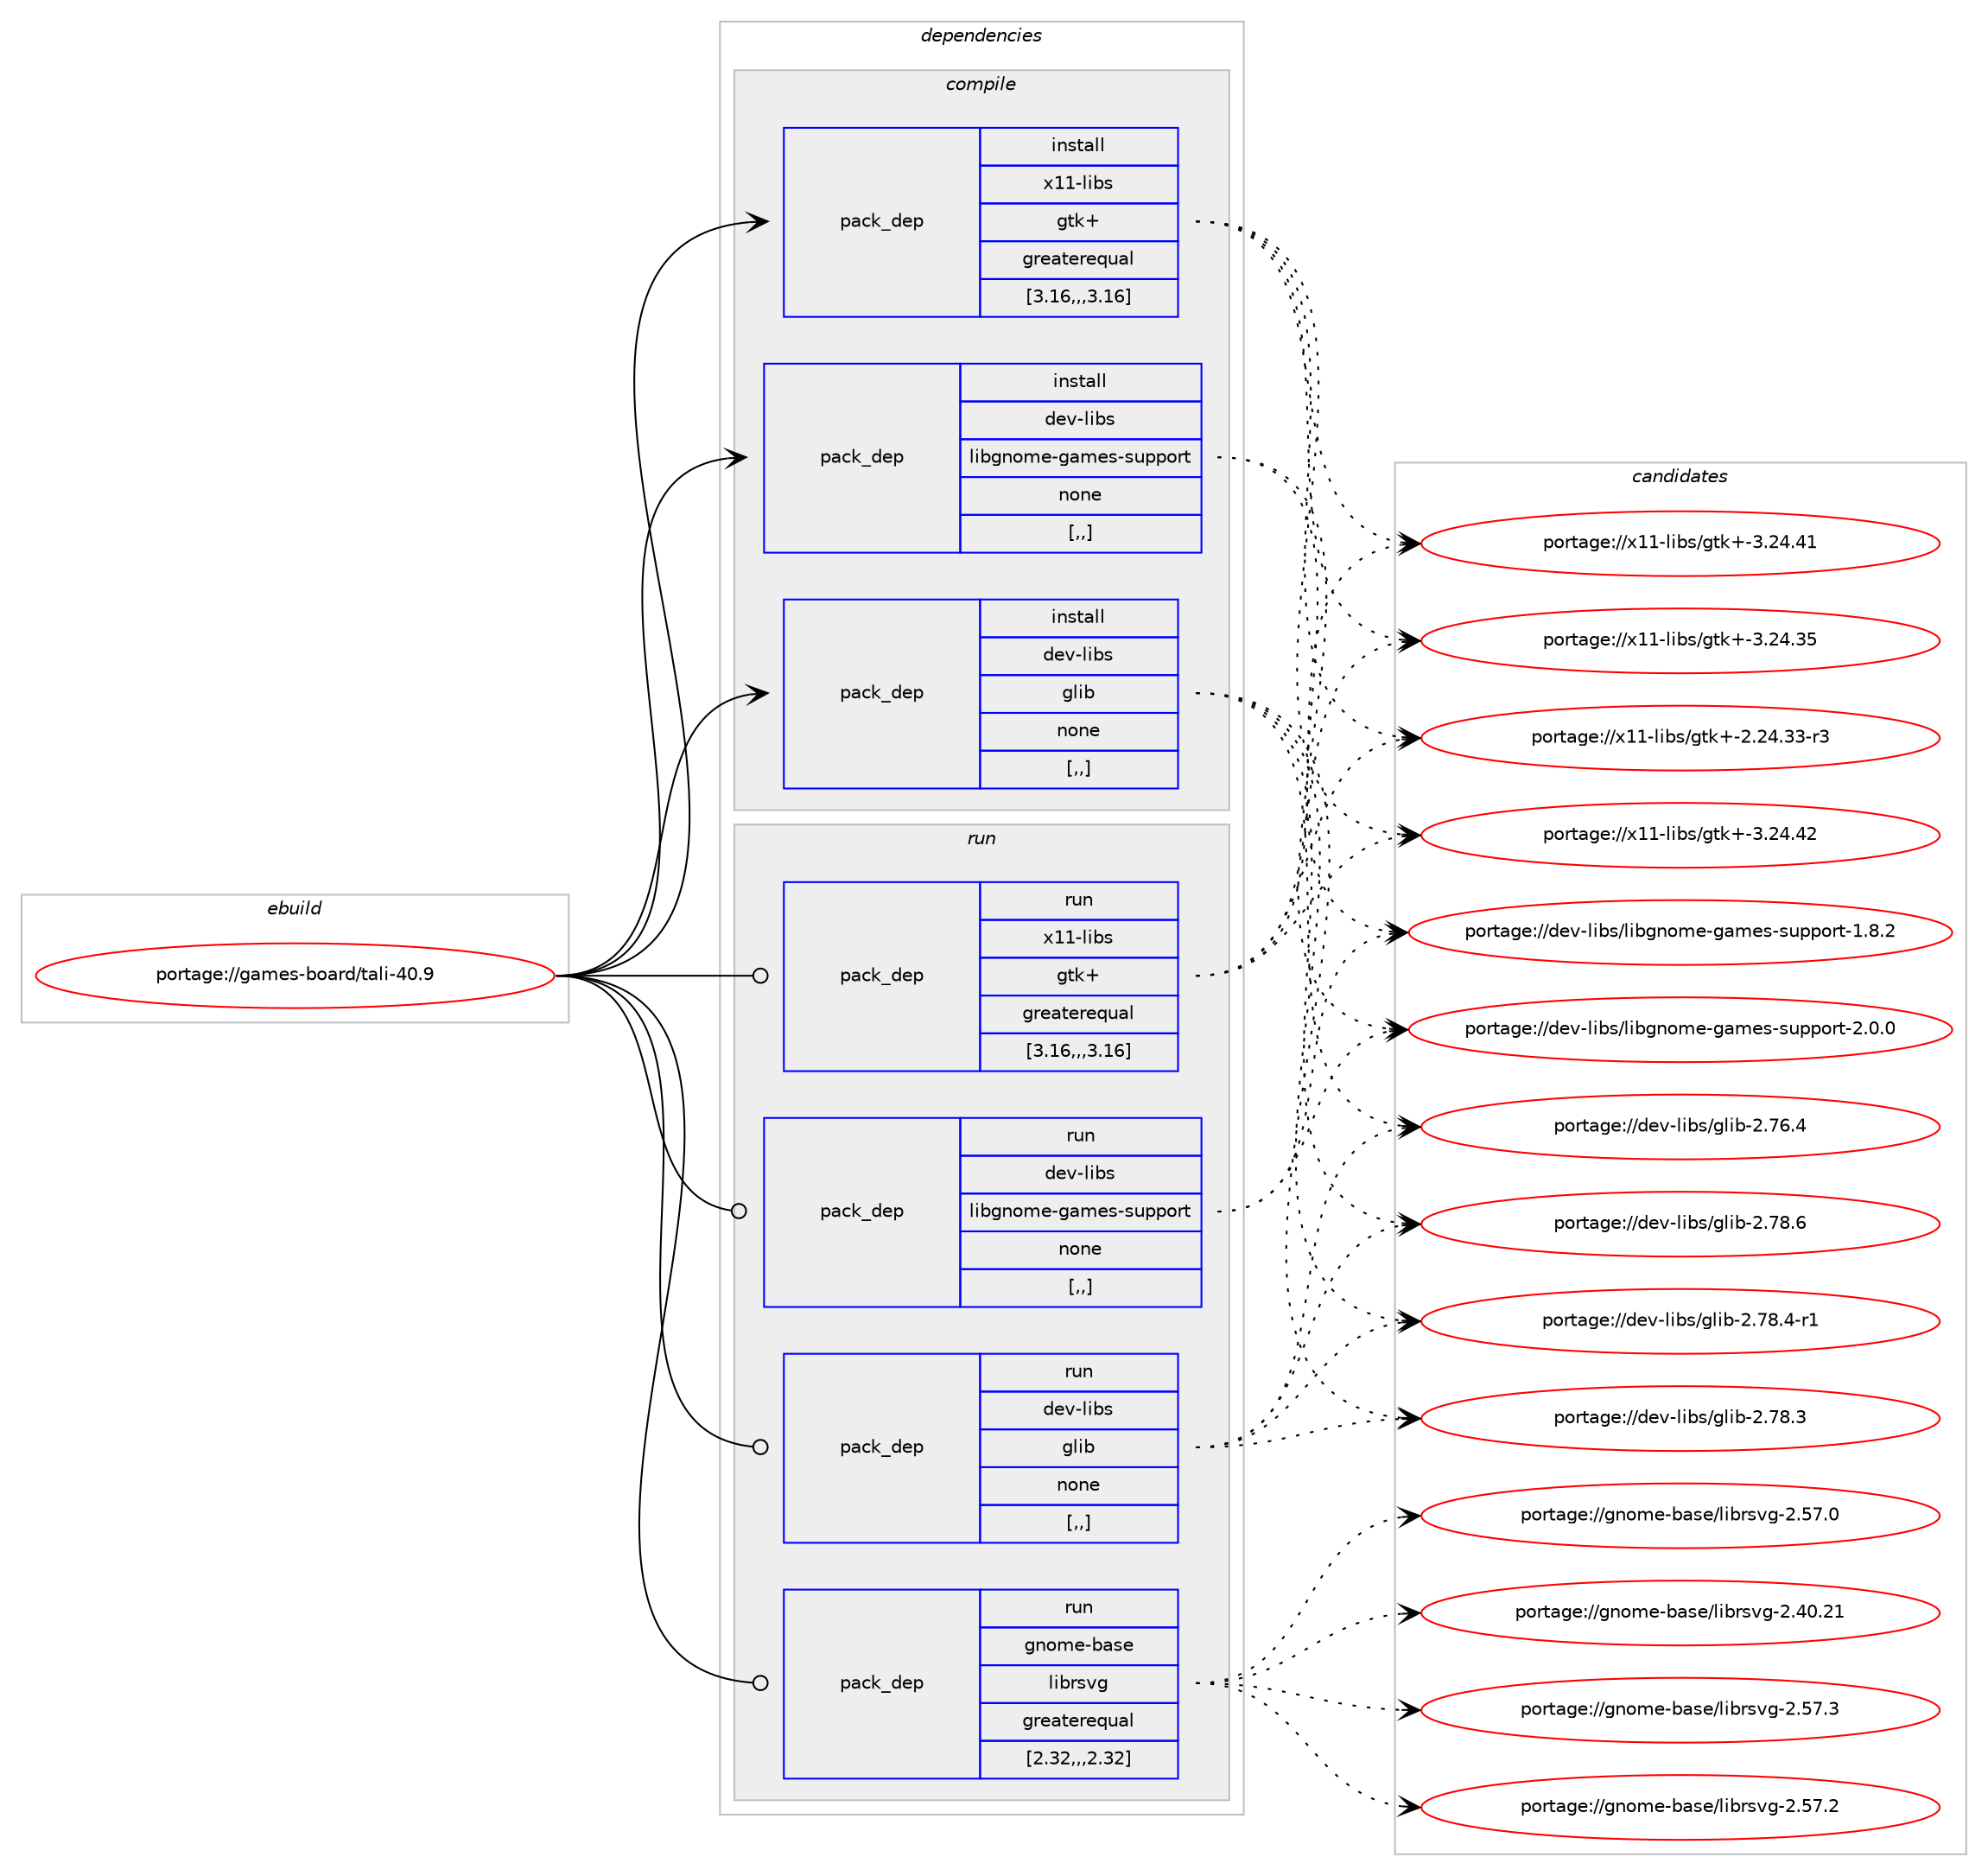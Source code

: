 digraph prolog {

# *************
# Graph options
# *************

newrank=true;
concentrate=true;
compound=true;
graph [rankdir=LR,fontname=Helvetica,fontsize=10,ranksep=1.5];#, ranksep=2.5, nodesep=0.2];
edge  [arrowhead=vee];
node  [fontname=Helvetica,fontsize=10];

# **********
# The ebuild
# **********

subgraph cluster_leftcol {
color=gray;
label=<<i>ebuild</i>>;
id [label="portage://games-board/tali-40.9", color=red, width=4, href="../games-board/tali-40.9.svg"];
}

# ****************
# The dependencies
# ****************

subgraph cluster_midcol {
color=gray;
label=<<i>dependencies</i>>;
subgraph cluster_compile {
fillcolor="#eeeeee";
style=filled;
label=<<i>compile</i>>;
subgraph pack161678 {
dependency226261 [label=<<TABLE BORDER="0" CELLBORDER="1" CELLSPACING="0" CELLPADDING="4" WIDTH="220"><TR><TD ROWSPAN="6" CELLPADDING="30">pack_dep</TD></TR><TR><TD WIDTH="110">install</TD></TR><TR><TD>dev-libs</TD></TR><TR><TD>glib</TD></TR><TR><TD>none</TD></TR><TR><TD>[,,]</TD></TR></TABLE>>, shape=none, color=blue];
}
id:e -> dependency226261:w [weight=20,style="solid",arrowhead="vee"];
subgraph pack161679 {
dependency226262 [label=<<TABLE BORDER="0" CELLBORDER="1" CELLSPACING="0" CELLPADDING="4" WIDTH="220"><TR><TD ROWSPAN="6" CELLPADDING="30">pack_dep</TD></TR><TR><TD WIDTH="110">install</TD></TR><TR><TD>dev-libs</TD></TR><TR><TD>libgnome-games-support</TD></TR><TR><TD>none</TD></TR><TR><TD>[,,]</TD></TR></TABLE>>, shape=none, color=blue];
}
id:e -> dependency226262:w [weight=20,style="solid",arrowhead="vee"];
subgraph pack161680 {
dependency226263 [label=<<TABLE BORDER="0" CELLBORDER="1" CELLSPACING="0" CELLPADDING="4" WIDTH="220"><TR><TD ROWSPAN="6" CELLPADDING="30">pack_dep</TD></TR><TR><TD WIDTH="110">install</TD></TR><TR><TD>x11-libs</TD></TR><TR><TD>gtk+</TD></TR><TR><TD>greaterequal</TD></TR><TR><TD>[3.16,,,3.16]</TD></TR></TABLE>>, shape=none, color=blue];
}
id:e -> dependency226263:w [weight=20,style="solid",arrowhead="vee"];
}
subgraph cluster_compileandrun {
fillcolor="#eeeeee";
style=filled;
label=<<i>compile and run</i>>;
}
subgraph cluster_run {
fillcolor="#eeeeee";
style=filled;
label=<<i>run</i>>;
subgraph pack161681 {
dependency226264 [label=<<TABLE BORDER="0" CELLBORDER="1" CELLSPACING="0" CELLPADDING="4" WIDTH="220"><TR><TD ROWSPAN="6" CELLPADDING="30">pack_dep</TD></TR><TR><TD WIDTH="110">run</TD></TR><TR><TD>dev-libs</TD></TR><TR><TD>glib</TD></TR><TR><TD>none</TD></TR><TR><TD>[,,]</TD></TR></TABLE>>, shape=none, color=blue];
}
id:e -> dependency226264:w [weight=20,style="solid",arrowhead="odot"];
subgraph pack161682 {
dependency226265 [label=<<TABLE BORDER="0" CELLBORDER="1" CELLSPACING="0" CELLPADDING="4" WIDTH="220"><TR><TD ROWSPAN="6" CELLPADDING="30">pack_dep</TD></TR><TR><TD WIDTH="110">run</TD></TR><TR><TD>dev-libs</TD></TR><TR><TD>libgnome-games-support</TD></TR><TR><TD>none</TD></TR><TR><TD>[,,]</TD></TR></TABLE>>, shape=none, color=blue];
}
id:e -> dependency226265:w [weight=20,style="solid",arrowhead="odot"];
subgraph pack161683 {
dependency226266 [label=<<TABLE BORDER="0" CELLBORDER="1" CELLSPACING="0" CELLPADDING="4" WIDTH="220"><TR><TD ROWSPAN="6" CELLPADDING="30">pack_dep</TD></TR><TR><TD WIDTH="110">run</TD></TR><TR><TD>gnome-base</TD></TR><TR><TD>librsvg</TD></TR><TR><TD>greaterequal</TD></TR><TR><TD>[2.32,,,2.32]</TD></TR></TABLE>>, shape=none, color=blue];
}
id:e -> dependency226266:w [weight=20,style="solid",arrowhead="odot"];
subgraph pack161684 {
dependency226267 [label=<<TABLE BORDER="0" CELLBORDER="1" CELLSPACING="0" CELLPADDING="4" WIDTH="220"><TR><TD ROWSPAN="6" CELLPADDING="30">pack_dep</TD></TR><TR><TD WIDTH="110">run</TD></TR><TR><TD>x11-libs</TD></TR><TR><TD>gtk+</TD></TR><TR><TD>greaterequal</TD></TR><TR><TD>[3.16,,,3.16]</TD></TR></TABLE>>, shape=none, color=blue];
}
id:e -> dependency226267:w [weight=20,style="solid",arrowhead="odot"];
}
}

# **************
# The candidates
# **************

subgraph cluster_choices {
rank=same;
color=gray;
label=<<i>candidates</i>>;

subgraph choice161678 {
color=black;
nodesep=1;
choice1001011184510810598115471031081059845504655564654 [label="portage://dev-libs/glib-2.78.6", color=red, width=4,href="../dev-libs/glib-2.78.6.svg"];
choice10010111845108105981154710310810598455046555646524511449 [label="portage://dev-libs/glib-2.78.4-r1", color=red, width=4,href="../dev-libs/glib-2.78.4-r1.svg"];
choice1001011184510810598115471031081059845504655564651 [label="portage://dev-libs/glib-2.78.3", color=red, width=4,href="../dev-libs/glib-2.78.3.svg"];
choice1001011184510810598115471031081059845504655544652 [label="portage://dev-libs/glib-2.76.4", color=red, width=4,href="../dev-libs/glib-2.76.4.svg"];
dependency226261:e -> choice1001011184510810598115471031081059845504655564654:w [style=dotted,weight="100"];
dependency226261:e -> choice10010111845108105981154710310810598455046555646524511449:w [style=dotted,weight="100"];
dependency226261:e -> choice1001011184510810598115471031081059845504655564651:w [style=dotted,weight="100"];
dependency226261:e -> choice1001011184510810598115471031081059845504655544652:w [style=dotted,weight="100"];
}
subgraph choice161679 {
color=black;
nodesep=1;
choice10010111845108105981154710810598103110111109101451039710910111545115117112112111114116455046484648 [label="portage://dev-libs/libgnome-games-support-2.0.0", color=red, width=4,href="../dev-libs/libgnome-games-support-2.0.0.svg"];
choice10010111845108105981154710810598103110111109101451039710910111545115117112112111114116454946564650 [label="portage://dev-libs/libgnome-games-support-1.8.2", color=red, width=4,href="../dev-libs/libgnome-games-support-1.8.2.svg"];
dependency226262:e -> choice10010111845108105981154710810598103110111109101451039710910111545115117112112111114116455046484648:w [style=dotted,weight="100"];
dependency226262:e -> choice10010111845108105981154710810598103110111109101451039710910111545115117112112111114116454946564650:w [style=dotted,weight="100"];
}
subgraph choice161680 {
color=black;
nodesep=1;
choice1204949451081059811547103116107434551465052465250 [label="portage://x11-libs/gtk+-3.24.42", color=red, width=4,href="../x11-libs/gtk+-3.24.42.svg"];
choice1204949451081059811547103116107434551465052465249 [label="portage://x11-libs/gtk+-3.24.41", color=red, width=4,href="../x11-libs/gtk+-3.24.41.svg"];
choice1204949451081059811547103116107434551465052465153 [label="portage://x11-libs/gtk+-3.24.35", color=red, width=4,href="../x11-libs/gtk+-3.24.35.svg"];
choice12049494510810598115471031161074345504650524651514511451 [label="portage://x11-libs/gtk+-2.24.33-r3", color=red, width=4,href="../x11-libs/gtk+-2.24.33-r3.svg"];
dependency226263:e -> choice1204949451081059811547103116107434551465052465250:w [style=dotted,weight="100"];
dependency226263:e -> choice1204949451081059811547103116107434551465052465249:w [style=dotted,weight="100"];
dependency226263:e -> choice1204949451081059811547103116107434551465052465153:w [style=dotted,weight="100"];
dependency226263:e -> choice12049494510810598115471031161074345504650524651514511451:w [style=dotted,weight="100"];
}
subgraph choice161681 {
color=black;
nodesep=1;
choice1001011184510810598115471031081059845504655564654 [label="portage://dev-libs/glib-2.78.6", color=red, width=4,href="../dev-libs/glib-2.78.6.svg"];
choice10010111845108105981154710310810598455046555646524511449 [label="portage://dev-libs/glib-2.78.4-r1", color=red, width=4,href="../dev-libs/glib-2.78.4-r1.svg"];
choice1001011184510810598115471031081059845504655564651 [label="portage://dev-libs/glib-2.78.3", color=red, width=4,href="../dev-libs/glib-2.78.3.svg"];
choice1001011184510810598115471031081059845504655544652 [label="portage://dev-libs/glib-2.76.4", color=red, width=4,href="../dev-libs/glib-2.76.4.svg"];
dependency226264:e -> choice1001011184510810598115471031081059845504655564654:w [style=dotted,weight="100"];
dependency226264:e -> choice10010111845108105981154710310810598455046555646524511449:w [style=dotted,weight="100"];
dependency226264:e -> choice1001011184510810598115471031081059845504655564651:w [style=dotted,weight="100"];
dependency226264:e -> choice1001011184510810598115471031081059845504655544652:w [style=dotted,weight="100"];
}
subgraph choice161682 {
color=black;
nodesep=1;
choice10010111845108105981154710810598103110111109101451039710910111545115117112112111114116455046484648 [label="portage://dev-libs/libgnome-games-support-2.0.0", color=red, width=4,href="../dev-libs/libgnome-games-support-2.0.0.svg"];
choice10010111845108105981154710810598103110111109101451039710910111545115117112112111114116454946564650 [label="portage://dev-libs/libgnome-games-support-1.8.2", color=red, width=4,href="../dev-libs/libgnome-games-support-1.8.2.svg"];
dependency226265:e -> choice10010111845108105981154710810598103110111109101451039710910111545115117112112111114116455046484648:w [style=dotted,weight="100"];
dependency226265:e -> choice10010111845108105981154710810598103110111109101451039710910111545115117112112111114116454946564650:w [style=dotted,weight="100"];
}
subgraph choice161683 {
color=black;
nodesep=1;
choice103110111109101459897115101471081059811411511810345504653554651 [label="portage://gnome-base/librsvg-2.57.3", color=red, width=4,href="../gnome-base/librsvg-2.57.3.svg"];
choice103110111109101459897115101471081059811411511810345504653554650 [label="portage://gnome-base/librsvg-2.57.2", color=red, width=4,href="../gnome-base/librsvg-2.57.2.svg"];
choice103110111109101459897115101471081059811411511810345504653554648 [label="portage://gnome-base/librsvg-2.57.0", color=red, width=4,href="../gnome-base/librsvg-2.57.0.svg"];
choice10311011110910145989711510147108105981141151181034550465248465049 [label="portage://gnome-base/librsvg-2.40.21", color=red, width=4,href="../gnome-base/librsvg-2.40.21.svg"];
dependency226266:e -> choice103110111109101459897115101471081059811411511810345504653554651:w [style=dotted,weight="100"];
dependency226266:e -> choice103110111109101459897115101471081059811411511810345504653554650:w [style=dotted,weight="100"];
dependency226266:e -> choice103110111109101459897115101471081059811411511810345504653554648:w [style=dotted,weight="100"];
dependency226266:e -> choice10311011110910145989711510147108105981141151181034550465248465049:w [style=dotted,weight="100"];
}
subgraph choice161684 {
color=black;
nodesep=1;
choice1204949451081059811547103116107434551465052465250 [label="portage://x11-libs/gtk+-3.24.42", color=red, width=4,href="../x11-libs/gtk+-3.24.42.svg"];
choice1204949451081059811547103116107434551465052465249 [label="portage://x11-libs/gtk+-3.24.41", color=red, width=4,href="../x11-libs/gtk+-3.24.41.svg"];
choice1204949451081059811547103116107434551465052465153 [label="portage://x11-libs/gtk+-3.24.35", color=red, width=4,href="../x11-libs/gtk+-3.24.35.svg"];
choice12049494510810598115471031161074345504650524651514511451 [label="portage://x11-libs/gtk+-2.24.33-r3", color=red, width=4,href="../x11-libs/gtk+-2.24.33-r3.svg"];
dependency226267:e -> choice1204949451081059811547103116107434551465052465250:w [style=dotted,weight="100"];
dependency226267:e -> choice1204949451081059811547103116107434551465052465249:w [style=dotted,weight="100"];
dependency226267:e -> choice1204949451081059811547103116107434551465052465153:w [style=dotted,weight="100"];
dependency226267:e -> choice12049494510810598115471031161074345504650524651514511451:w [style=dotted,weight="100"];
}
}

}
